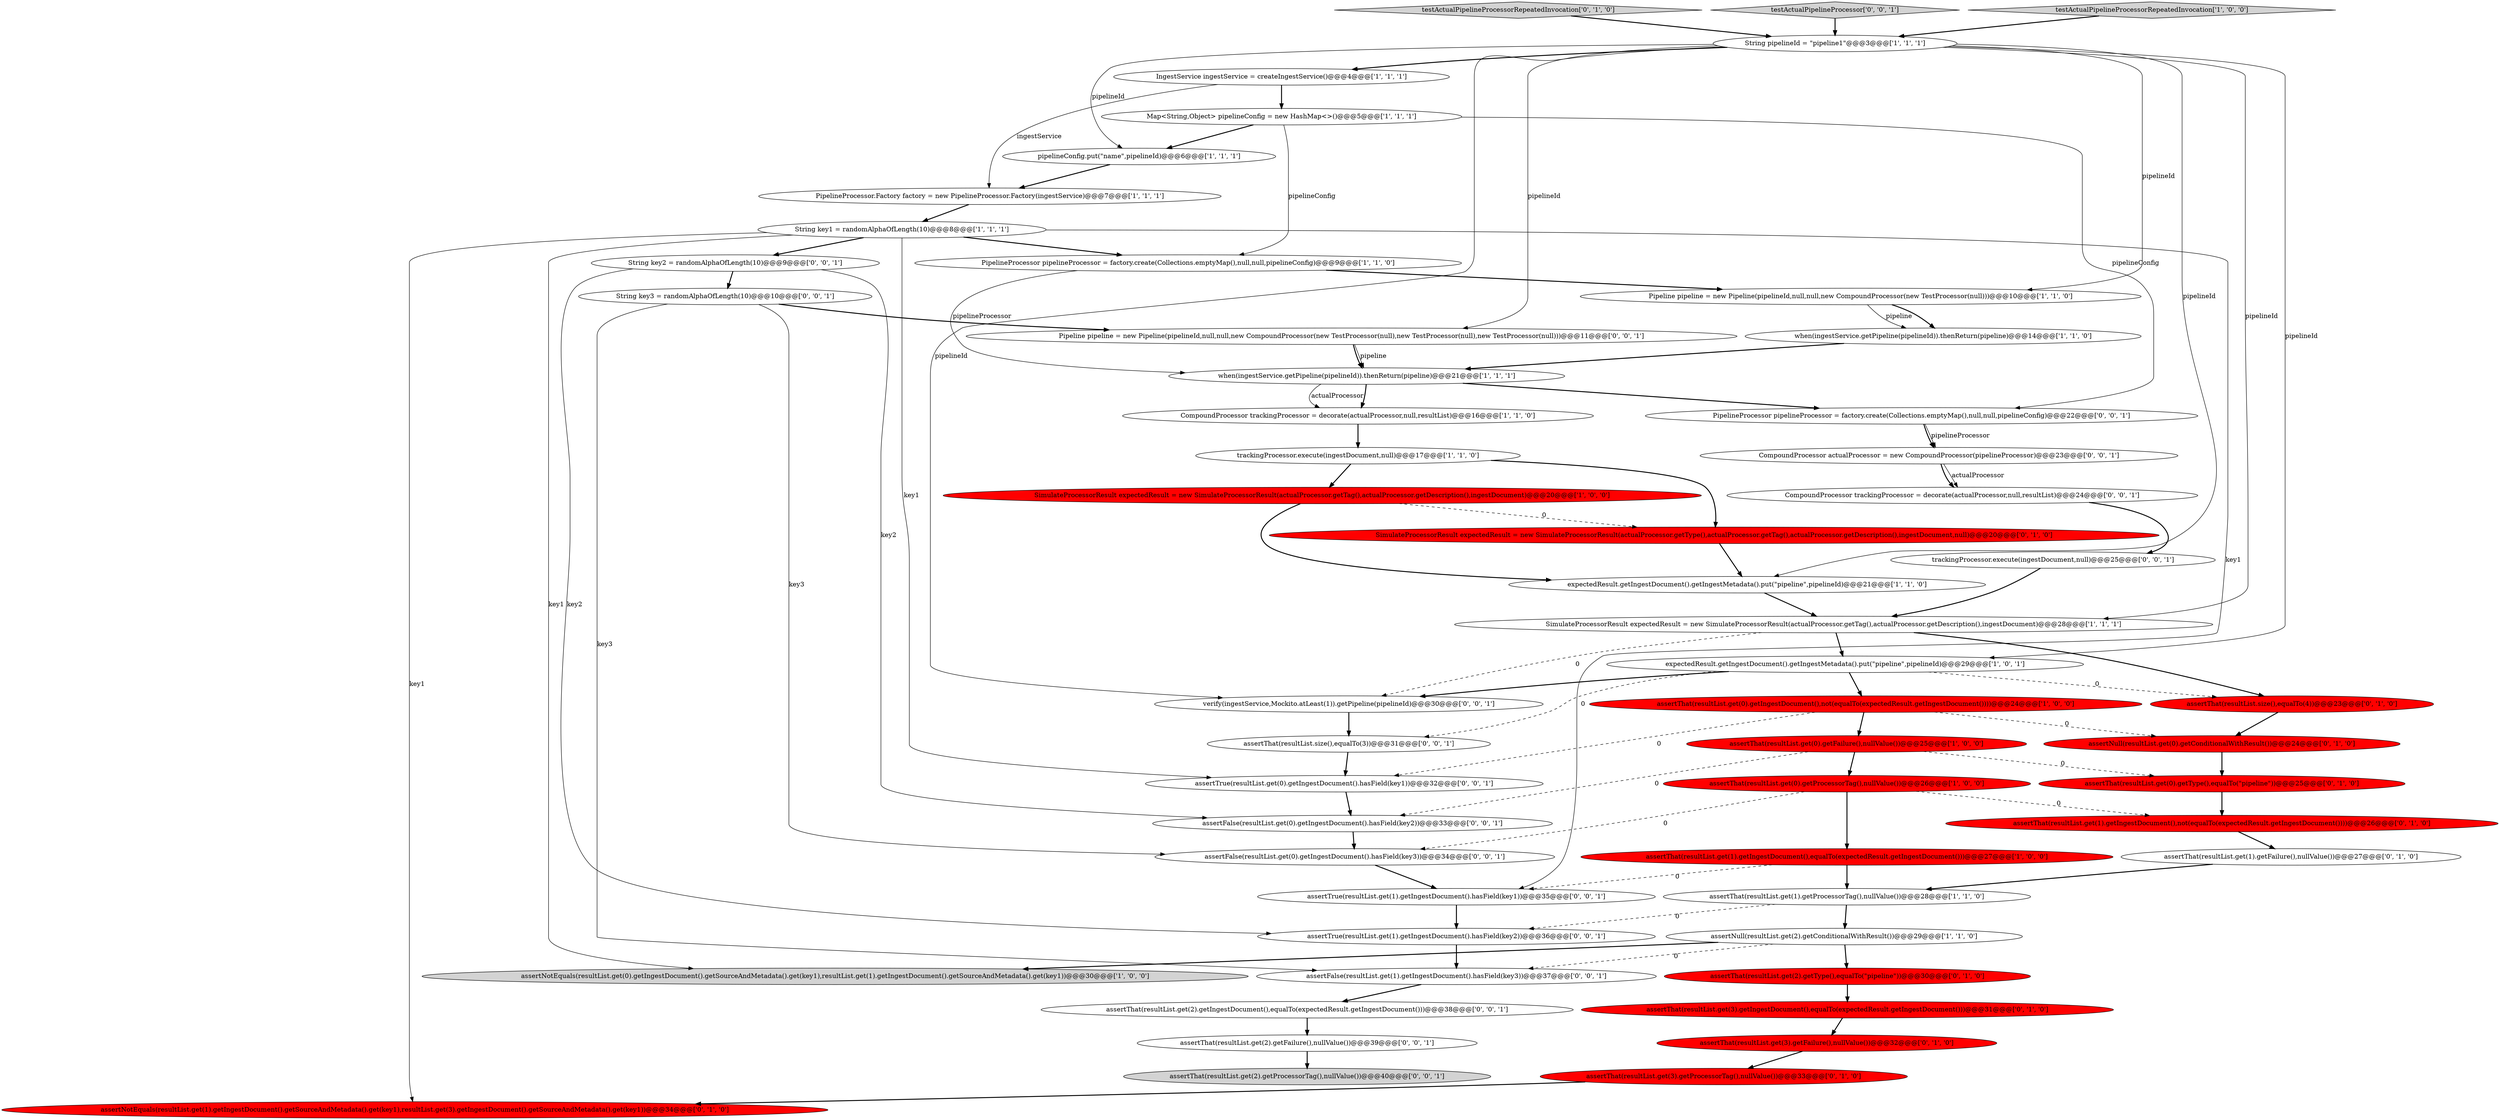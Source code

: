 digraph {
33 [style = filled, label = "assertThat(resultList.get(0).getType(),equalTo(\"pipeline\"))@@@25@@@['0', '1', '0']", fillcolor = red, shape = ellipse image = "AAA1AAABBB2BBB"];
2 [style = filled, label = "SimulateProcessorResult expectedResult = new SimulateProcessorResult(actualProcessor.getTag(),actualProcessor.getDescription(),ingestDocument)@@@28@@@['1', '1', '1']", fillcolor = white, shape = ellipse image = "AAA0AAABBB1BBB"];
35 [style = filled, label = "assertThat(resultList.get(3).getFailure(),nullValue())@@@32@@@['0', '1', '0']", fillcolor = red, shape = ellipse image = "AAA1AAABBB2BBB"];
28 [style = filled, label = "assertThat(resultList.get(3).getIngestDocument(),equalTo(expectedResult.getIngestDocument()))@@@31@@@['0', '1', '0']", fillcolor = red, shape = ellipse image = "AAA1AAABBB2BBB"];
10 [style = filled, label = "trackingProcessor.execute(ingestDocument,null)@@@17@@@['1', '1', '0']", fillcolor = white, shape = ellipse image = "AAA0AAABBB1BBB"];
17 [style = filled, label = "assertNotEquals(resultList.get(0).getIngestDocument().getSourceAndMetadata().get(key1),resultList.get(1).getIngestDocument().getSourceAndMetadata().get(key1))@@@30@@@['1', '0', '0']", fillcolor = lightgray, shape = ellipse image = "AAA0AAABBB1BBB"];
38 [style = filled, label = "assertThat(resultList.size(),equalTo(3))@@@31@@@['0', '0', '1']", fillcolor = white, shape = ellipse image = "AAA0AAABBB3BBB"];
42 [style = filled, label = "String key2 = randomAlphaOfLength(10)@@@9@@@['0', '0', '1']", fillcolor = white, shape = ellipse image = "AAA0AAABBB3BBB"];
31 [style = filled, label = "assertThat(resultList.get(3).getProcessorTag(),nullValue())@@@33@@@['0', '1', '0']", fillcolor = red, shape = ellipse image = "AAA1AAABBB2BBB"];
47 [style = filled, label = "assertThat(resultList.get(2).getProcessorTag(),nullValue())@@@40@@@['0', '0', '1']", fillcolor = lightgray, shape = ellipse image = "AAA0AAABBB3BBB"];
1 [style = filled, label = "PipelineProcessor pipelineProcessor = factory.create(Collections.emptyMap(),null,null,pipelineConfig)@@@9@@@['1', '1', '0']", fillcolor = white, shape = ellipse image = "AAA0AAABBB1BBB"];
4 [style = filled, label = "String key1 = randomAlphaOfLength(10)@@@8@@@['1', '1', '1']", fillcolor = white, shape = ellipse image = "AAA0AAABBB1BBB"];
53 [style = filled, label = "CompoundProcessor actualProcessor = new CompoundProcessor(pipelineProcessor)@@@23@@@['0', '0', '1']", fillcolor = white, shape = ellipse image = "AAA0AAABBB3BBB"];
52 [style = filled, label = "assertTrue(resultList.get(0).getIngestDocument().hasField(key1))@@@32@@@['0', '0', '1']", fillcolor = white, shape = ellipse image = "AAA0AAABBB3BBB"];
3 [style = filled, label = "String pipelineId = \"pipeline1\"@@@3@@@['1', '1', '1']", fillcolor = white, shape = ellipse image = "AAA0AAABBB1BBB"];
11 [style = filled, label = "assertNull(resultList.get(2).getConditionalWithResult())@@@29@@@['1', '1', '0']", fillcolor = white, shape = ellipse image = "AAA0AAABBB1BBB"];
8 [style = filled, label = "Map<String,Object> pipelineConfig = new HashMap<>()@@@5@@@['1', '1', '1']", fillcolor = white, shape = ellipse image = "AAA0AAABBB1BBB"];
48 [style = filled, label = "assertThat(resultList.get(2).getFailure(),nullValue())@@@39@@@['0', '0', '1']", fillcolor = white, shape = ellipse image = "AAA0AAABBB3BBB"];
20 [style = filled, label = "PipelineProcessor.Factory factory = new PipelineProcessor.Factory(ingestService)@@@7@@@['1', '1', '1']", fillcolor = white, shape = ellipse image = "AAA0AAABBB1BBB"];
9 [style = filled, label = "expectedResult.getIngestDocument().getIngestMetadata().put(\"pipeline\",pipelineId)@@@21@@@['1', '1', '0']", fillcolor = white, shape = ellipse image = "AAA0AAABBB1BBB"];
18 [style = filled, label = "assertThat(resultList.get(1).getProcessorTag(),nullValue())@@@28@@@['1', '1', '0']", fillcolor = white, shape = ellipse image = "AAA0AAABBB1BBB"];
0 [style = filled, label = "SimulateProcessorResult expectedResult = new SimulateProcessorResult(actualProcessor.getTag(),actualProcessor.getDescription(),ingestDocument)@@@20@@@['1', '0', '0']", fillcolor = red, shape = ellipse image = "AAA1AAABBB1BBB"];
29 [style = filled, label = "SimulateProcessorResult expectedResult = new SimulateProcessorResult(actualProcessor.getType(),actualProcessor.getTag(),actualProcessor.getDescription(),ingestDocument,null)@@@20@@@['0', '1', '0']", fillcolor = red, shape = ellipse image = "AAA1AAABBB2BBB"];
21 [style = filled, label = "CompoundProcessor trackingProcessor = decorate(actualProcessor,null,resultList)@@@16@@@['1', '1', '0']", fillcolor = white, shape = ellipse image = "AAA0AAABBB1BBB"];
43 [style = filled, label = "verify(ingestService,Mockito.atLeast(1)).getPipeline(pipelineId)@@@30@@@['0', '0', '1']", fillcolor = white, shape = ellipse image = "AAA0AAABBB3BBB"];
24 [style = filled, label = "assertThat(resultList.size(),equalTo(4))@@@23@@@['0', '1', '0']", fillcolor = red, shape = ellipse image = "AAA1AAABBB2BBB"];
32 [style = filled, label = "testActualPipelineProcessorRepeatedInvocation['0', '1', '0']", fillcolor = lightgray, shape = diamond image = "AAA0AAABBB2BBB"];
25 [style = filled, label = "assertNotEquals(resultList.get(1).getIngestDocument().getSourceAndMetadata().get(key1),resultList.get(3).getIngestDocument().getSourceAndMetadata().get(key1))@@@34@@@['0', '1', '0']", fillcolor = red, shape = ellipse image = "AAA1AAABBB2BBB"];
40 [style = filled, label = "PipelineProcessor pipelineProcessor = factory.create(Collections.emptyMap(),null,null,pipelineConfig)@@@22@@@['0', '0', '1']", fillcolor = white, shape = ellipse image = "AAA0AAABBB3BBB"];
41 [style = filled, label = "String key3 = randomAlphaOfLength(10)@@@10@@@['0', '0', '1']", fillcolor = white, shape = ellipse image = "AAA0AAABBB3BBB"];
45 [style = filled, label = "trackingProcessor.execute(ingestDocument,null)@@@25@@@['0', '0', '1']", fillcolor = white, shape = ellipse image = "AAA0AAABBB3BBB"];
49 [style = filled, label = "assertFalse(resultList.get(1).getIngestDocument().hasField(key3))@@@37@@@['0', '0', '1']", fillcolor = white, shape = ellipse image = "AAA0AAABBB3BBB"];
6 [style = filled, label = "expectedResult.getIngestDocument().getIngestMetadata().put(\"pipeline\",pipelineId)@@@29@@@['1', '0', '1']", fillcolor = white, shape = ellipse image = "AAA0AAABBB1BBB"];
26 [style = filled, label = "assertThat(resultList.get(1).getIngestDocument(),not(equalTo(expectedResult.getIngestDocument())))@@@26@@@['0', '1', '0']", fillcolor = red, shape = ellipse image = "AAA1AAABBB2BBB"];
23 [style = filled, label = "assertThat(resultList.get(0).getFailure(),nullValue())@@@25@@@['1', '0', '0']", fillcolor = red, shape = ellipse image = "AAA1AAABBB1BBB"];
30 [style = filled, label = "assertThat(resultList.get(2).getType(),equalTo(\"pipeline\"))@@@30@@@['0', '1', '0']", fillcolor = red, shape = ellipse image = "AAA1AAABBB2BBB"];
19 [style = filled, label = "Pipeline pipeline = new Pipeline(pipelineId,null,null,new CompoundProcessor(new TestProcessor(null)))@@@10@@@['1', '1', '0']", fillcolor = white, shape = ellipse image = "AAA0AAABBB1BBB"];
22 [style = filled, label = "pipelineConfig.put(\"name\",pipelineId)@@@6@@@['1', '1', '1']", fillcolor = white, shape = ellipse image = "AAA0AAABBB1BBB"];
37 [style = filled, label = "assertTrue(resultList.get(1).getIngestDocument().hasField(key1))@@@35@@@['0', '0', '1']", fillcolor = white, shape = ellipse image = "AAA0AAABBB3BBB"];
46 [style = filled, label = "testActualPipelineProcessor['0', '0', '1']", fillcolor = lightgray, shape = diamond image = "AAA0AAABBB3BBB"];
5 [style = filled, label = "assertThat(resultList.get(0).getProcessorTag(),nullValue())@@@26@@@['1', '0', '0']", fillcolor = red, shape = ellipse image = "AAA1AAABBB1BBB"];
51 [style = filled, label = "Pipeline pipeline = new Pipeline(pipelineId,null,null,new CompoundProcessor(new TestProcessor(null),new TestProcessor(null),new TestProcessor(null)))@@@11@@@['0', '0', '1']", fillcolor = white, shape = ellipse image = "AAA0AAABBB3BBB"];
15 [style = filled, label = "IngestService ingestService = createIngestService()@@@4@@@['1', '1', '1']", fillcolor = white, shape = ellipse image = "AAA0AAABBB1BBB"];
14 [style = filled, label = "assertThat(resultList.get(0).getIngestDocument(),not(equalTo(expectedResult.getIngestDocument())))@@@24@@@['1', '0', '0']", fillcolor = red, shape = ellipse image = "AAA1AAABBB1BBB"];
13 [style = filled, label = "when(ingestService.getPipeline(pipelineId)).thenReturn(pipeline)@@@14@@@['1', '1', '0']", fillcolor = white, shape = ellipse image = "AAA0AAABBB1BBB"];
16 [style = filled, label = "when(ingestService.getPipeline(pipelineId)).thenReturn(pipeline)@@@21@@@['1', '1', '1']", fillcolor = white, shape = ellipse image = "AAA0AAABBB1BBB"];
34 [style = filled, label = "assertNull(resultList.get(0).getConditionalWithResult())@@@24@@@['0', '1', '0']", fillcolor = red, shape = ellipse image = "AAA1AAABBB2BBB"];
36 [style = filled, label = "assertFalse(resultList.get(0).getIngestDocument().hasField(key2))@@@33@@@['0', '0', '1']", fillcolor = white, shape = ellipse image = "AAA0AAABBB3BBB"];
44 [style = filled, label = "assertTrue(resultList.get(1).getIngestDocument().hasField(key2))@@@36@@@['0', '0', '1']", fillcolor = white, shape = ellipse image = "AAA0AAABBB3BBB"];
54 [style = filled, label = "CompoundProcessor trackingProcessor = decorate(actualProcessor,null,resultList)@@@24@@@['0', '0', '1']", fillcolor = white, shape = ellipse image = "AAA0AAABBB3BBB"];
50 [style = filled, label = "assertThat(resultList.get(2).getIngestDocument(),equalTo(expectedResult.getIngestDocument()))@@@38@@@['0', '0', '1']", fillcolor = white, shape = ellipse image = "AAA0AAABBB3BBB"];
7 [style = filled, label = "assertThat(resultList.get(1).getIngestDocument(),equalTo(expectedResult.getIngestDocument()))@@@27@@@['1', '0', '0']", fillcolor = red, shape = ellipse image = "AAA1AAABBB1BBB"];
27 [style = filled, label = "assertThat(resultList.get(1).getFailure(),nullValue())@@@27@@@['0', '1', '0']", fillcolor = white, shape = ellipse image = "AAA0AAABBB2BBB"];
12 [style = filled, label = "testActualPipelineProcessorRepeatedInvocation['1', '0', '0']", fillcolor = lightgray, shape = diamond image = "AAA0AAABBB1BBB"];
39 [style = filled, label = "assertFalse(resultList.get(0).getIngestDocument().hasField(key3))@@@34@@@['0', '0', '1']", fillcolor = white, shape = ellipse image = "AAA0AAABBB3BBB"];
21->10 [style = bold, label=""];
42->41 [style = bold, label=""];
6->43 [style = bold, label=""];
38->52 [style = bold, label=""];
2->6 [style = bold, label=""];
41->39 [style = solid, label="key3"];
24->34 [style = bold, label=""];
6->38 [style = dashed, label="0"];
53->54 [style = bold, label=""];
19->13 [style = solid, label="pipeline"];
30->28 [style = bold, label=""];
41->49 [style = solid, label="key3"];
3->6 [style = solid, label="pipelineId"];
40->53 [style = solid, label="pipelineProcessor"];
2->24 [style = bold, label=""];
3->51 [style = solid, label="pipelineId"];
32->3 [style = bold, label=""];
35->31 [style = bold, label=""];
16->40 [style = bold, label=""];
9->2 [style = bold, label=""];
5->26 [style = dashed, label="0"];
3->2 [style = solid, label="pipelineId"];
18->11 [style = bold, label=""];
34->33 [style = bold, label=""];
4->25 [style = solid, label="key1"];
3->19 [style = solid, label="pipelineId"];
5->39 [style = dashed, label="0"];
3->22 [style = solid, label="pipelineId"];
44->49 [style = bold, label=""];
51->16 [style = bold, label=""];
8->40 [style = solid, label="pipelineConfig"];
13->16 [style = bold, label=""];
8->22 [style = bold, label=""];
11->49 [style = dashed, label="0"];
2->43 [style = dashed, label="0"];
26->27 [style = bold, label=""];
28->35 [style = bold, label=""];
19->13 [style = bold, label=""];
22->20 [style = bold, label=""];
10->0 [style = bold, label=""];
42->44 [style = solid, label="key2"];
5->7 [style = bold, label=""];
11->17 [style = bold, label=""];
4->52 [style = solid, label="key1"];
52->36 [style = bold, label=""];
1->19 [style = bold, label=""];
11->30 [style = bold, label=""];
15->20 [style = solid, label="ingestService"];
39->37 [style = bold, label=""];
27->18 [style = bold, label=""];
31->25 [style = bold, label=""];
40->53 [style = bold, label=""];
23->5 [style = bold, label=""];
4->17 [style = solid, label="key1"];
42->36 [style = solid, label="key2"];
50->48 [style = bold, label=""];
45->2 [style = bold, label=""];
36->39 [style = bold, label=""];
23->33 [style = dashed, label="0"];
49->50 [style = bold, label=""];
33->26 [style = bold, label=""];
14->52 [style = dashed, label="0"];
18->44 [style = dashed, label="0"];
53->54 [style = solid, label="actualProcessor"];
43->38 [style = bold, label=""];
14->23 [style = bold, label=""];
0->29 [style = dashed, label="0"];
37->44 [style = bold, label=""];
7->18 [style = bold, label=""];
4->37 [style = solid, label="key1"];
4->1 [style = bold, label=""];
12->3 [style = bold, label=""];
15->8 [style = bold, label=""];
51->16 [style = solid, label="pipeline"];
1->16 [style = solid, label="pipelineProcessor"];
46->3 [style = bold, label=""];
54->45 [style = bold, label=""];
0->9 [style = bold, label=""];
16->21 [style = solid, label="actualProcessor"];
14->34 [style = dashed, label="0"];
29->9 [style = bold, label=""];
4->42 [style = bold, label=""];
3->15 [style = bold, label=""];
8->1 [style = solid, label="pipelineConfig"];
20->4 [style = bold, label=""];
6->14 [style = bold, label=""];
23->36 [style = dashed, label="0"];
10->29 [style = bold, label=""];
41->51 [style = bold, label=""];
16->21 [style = bold, label=""];
48->47 [style = bold, label=""];
3->43 [style = solid, label="pipelineId"];
6->24 [style = dashed, label="0"];
7->37 [style = dashed, label="0"];
3->9 [style = solid, label="pipelineId"];
}
